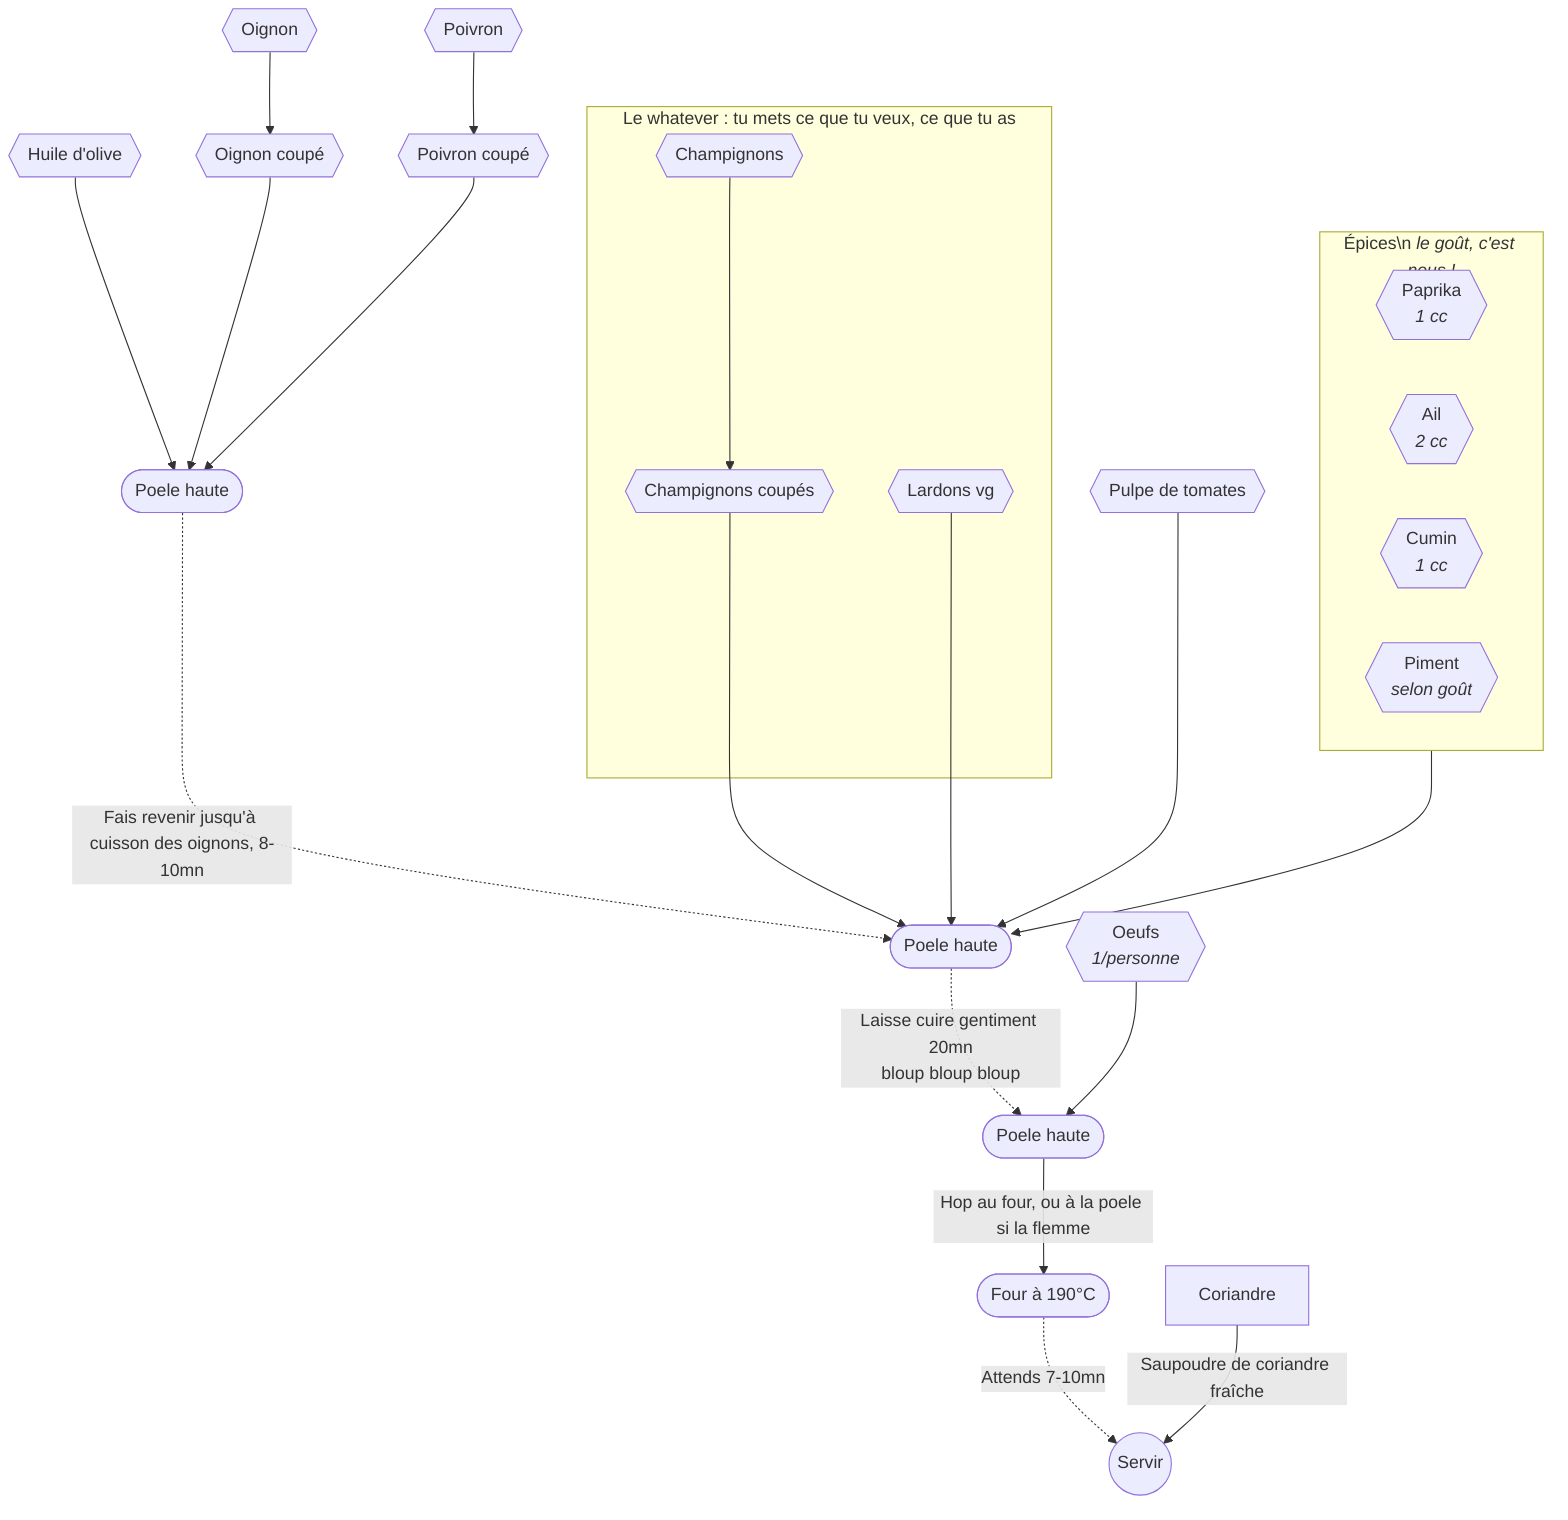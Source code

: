 graph TD;
%% Ustensiles
poele(["Poele haute"]);
poele1(["Poele haute"]);
poele2(["Poele haute"]);
four(["Four à 190°C"]);
serve(("Servir"));

%% ingrédients
oignon{{"Oignon"}};
huile{{"Huile d'olive"}};

cutoignon{{"Oignon coupé"}};
tomtomate{{"Pulpe de tomates"}};
poivron{{"Poivron"}};
cutpoivron{{"Poivron coupé"}};
egg{{"`Oeufs
_1/personne_`"}};

%% whatevs
subgraph whatevs ["Le whatever : tu mets ce que tu veux, ce que tu as"];
	champis{{"Champignons"}}; tofu{{"Lardons vg"}};
	cutchampis{{"Champignons coupés"}};
end;

%% spices
subgraph spices ["`Épices\n _le goût, c'est nous !_`"];
	direction LR;
	paprika{{"`Paprika
	_1 cc_`"}};
	ail{{"`Ail
	_2 cc_`"}};
	cumin{{"`Cumin
	_1 cc_`"}};
	piment{{"`Piment
	_selon goût_`"}};
end;
poivron --> cutpoivron;
oignon --> cutoignon;
huile --> poele;
cutoignon --> poele;
cutpoivron --> poele;
poele -.->|Fais revenir jusqu'à cuisson des oignons, 8-10mn| poele1;
champis --> cutchampis;
cutchampis --> poele1;
tofu --> poele1;
tomtomate --> poele1;
spices --> poele1;
poele1 -.->|Laisse cuire gentiment 20mn\nbloup bloup bloup| poele2;
egg --> poele2;
poele2 -->|Hop au four, ou à la poele si la flemme| four;
four -.->|Attends 7-10mn| serve;
coriandre["Coriandre"] -->|Saupoudre de coriandre fraîche| serve;